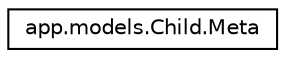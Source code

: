 digraph "Graphical Class Hierarchy"
{
 // LATEX_PDF_SIZE
  edge [fontname="Helvetica",fontsize="10",labelfontname="Helvetica",labelfontsize="10"];
  node [fontname="Helvetica",fontsize="10",shape=record];
  rankdir="LR";
  Node0 [label="app.models.Child.Meta",height=0.2,width=0.4,color="black", fillcolor="white", style="filled",URL="$classapp_1_1models_1_1Child_1_1Meta.html",tooltip=" "];
}
